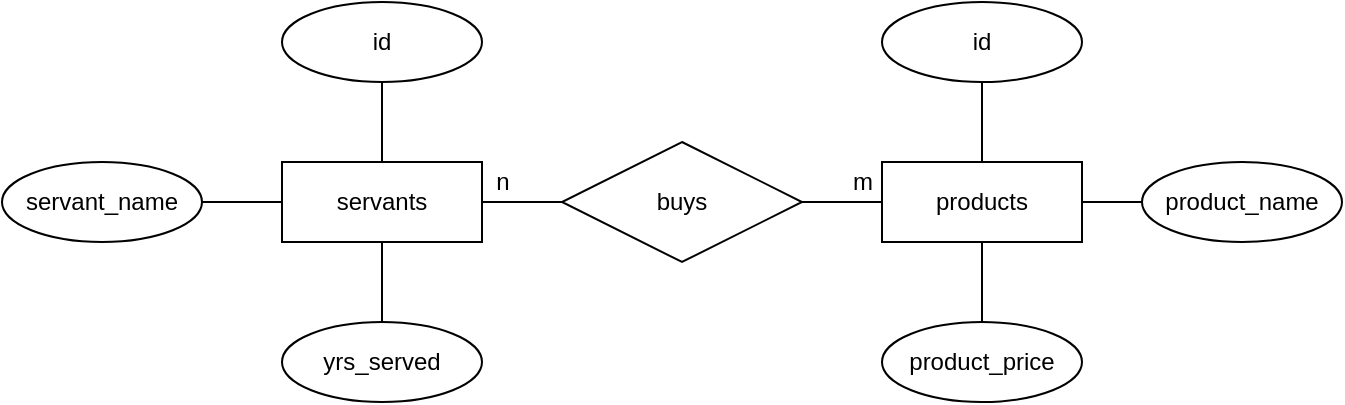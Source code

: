 <mxfile version="14.6.13" type="device"><diagram id="BG7RkjUrrgL0jvi32KlK" name="Seite-1"><mxGraphModel dx="155" dy="563" grid="1" gridSize="10" guides="1" tooltips="1" connect="1" arrows="1" fold="1" page="1" pageScale="1" pageWidth="827" pageHeight="1169" math="0" shadow="0"><root><mxCell id="0"/><mxCell id="1" parent="0"/><mxCell id="DBoJZQ1C9Vu7DWGuq88w-1" value="servants" style="whiteSpace=wrap;html=1;align=center;" parent="1" vertex="1"><mxGeometry x="1000" y="160" width="100" height="40" as="geometry"/></mxCell><mxCell id="DBoJZQ1C9Vu7DWGuq88w-20" value="" style="edgeStyle=orthogonalEdgeStyle;rounded=0;orthogonalLoop=1;jettySize=auto;html=1;endArrow=none;endFill=0;" parent="1" source="DBoJZQ1C9Vu7DWGuq88w-17" target="DBoJZQ1C9Vu7DWGuq88w-1" edge="1"><mxGeometry relative="1" as="geometry"/></mxCell><mxCell id="DBoJZQ1C9Vu7DWGuq88w-17" value="id" style="ellipse;whiteSpace=wrap;html=1;align=center;" parent="1" vertex="1"><mxGeometry x="1000" y="80" width="100" height="40" as="geometry"/></mxCell><mxCell id="DBoJZQ1C9Vu7DWGuq88w-21" value="" style="edgeStyle=orthogonalEdgeStyle;rounded=0;orthogonalLoop=1;jettySize=auto;html=1;endArrow=none;endFill=0;" parent="1" source="DBoJZQ1C9Vu7DWGuq88w-18" target="DBoJZQ1C9Vu7DWGuq88w-1" edge="1"><mxGeometry relative="1" as="geometry"/></mxCell><mxCell id="DBoJZQ1C9Vu7DWGuq88w-18" value="servant_name" style="ellipse;whiteSpace=wrap;html=1;align=center;" parent="1" vertex="1"><mxGeometry x="860" y="160" width="100" height="40" as="geometry"/></mxCell><mxCell id="DBoJZQ1C9Vu7DWGuq88w-22" value="" style="edgeStyle=orthogonalEdgeStyle;rounded=0;orthogonalLoop=1;jettySize=auto;html=1;endArrow=none;endFill=0;" parent="1" source="DBoJZQ1C9Vu7DWGuq88w-19" target="DBoJZQ1C9Vu7DWGuq88w-1" edge="1"><mxGeometry relative="1" as="geometry"/></mxCell><mxCell id="DBoJZQ1C9Vu7DWGuq88w-19" value="yrs_served" style="ellipse;whiteSpace=wrap;html=1;align=center;" parent="1" vertex="1"><mxGeometry x="1000" y="240" width="100" height="40" as="geometry"/></mxCell><mxCell id="DBoJZQ1C9Vu7DWGuq88w-23" value="products" style="whiteSpace=wrap;html=1;align=center;" parent="1" vertex="1"><mxGeometry x="1300" y="160" width="100" height="40" as="geometry"/></mxCell><mxCell id="DBoJZQ1C9Vu7DWGuq88w-24" value="" style="edgeStyle=orthogonalEdgeStyle;rounded=0;orthogonalLoop=1;jettySize=auto;html=1;endArrow=none;endFill=0;" parent="1" source="DBoJZQ1C9Vu7DWGuq88w-25" target="DBoJZQ1C9Vu7DWGuq88w-23" edge="1"><mxGeometry relative="1" as="geometry"/></mxCell><mxCell id="DBoJZQ1C9Vu7DWGuq88w-25" value="id" style="ellipse;whiteSpace=wrap;html=1;align=center;" parent="1" vertex="1"><mxGeometry x="1300" y="80" width="100" height="40" as="geometry"/></mxCell><mxCell id="DBoJZQ1C9Vu7DWGuq88w-26" value="" style="edgeStyle=orthogonalEdgeStyle;rounded=0;orthogonalLoop=1;jettySize=auto;html=1;endArrow=none;endFill=0;" parent="1" source="DBoJZQ1C9Vu7DWGuq88w-27" target="DBoJZQ1C9Vu7DWGuq88w-23" edge="1"><mxGeometry relative="1" as="geometry"/></mxCell><mxCell id="DBoJZQ1C9Vu7DWGuq88w-27" value="product_name" style="ellipse;whiteSpace=wrap;html=1;align=center;" parent="1" vertex="1"><mxGeometry x="1430" y="160" width="100" height="40" as="geometry"/></mxCell><mxCell id="DBoJZQ1C9Vu7DWGuq88w-28" value="" style="edgeStyle=orthogonalEdgeStyle;rounded=0;orthogonalLoop=1;jettySize=auto;html=1;endArrow=none;endFill=0;" parent="1" source="DBoJZQ1C9Vu7DWGuq88w-29" target="DBoJZQ1C9Vu7DWGuq88w-23" edge="1"><mxGeometry relative="1" as="geometry"/></mxCell><mxCell id="DBoJZQ1C9Vu7DWGuq88w-29" value="product_price" style="ellipse;whiteSpace=wrap;html=1;align=center;" parent="1" vertex="1"><mxGeometry x="1300" y="240" width="100" height="40" as="geometry"/></mxCell><mxCell id="DBoJZQ1C9Vu7DWGuq88w-31" value="" style="edgeStyle=orthogonalEdgeStyle;rounded=0;orthogonalLoop=1;jettySize=auto;html=1;endArrow=none;endFill=0;" parent="1" source="DBoJZQ1C9Vu7DWGuq88w-30" target="DBoJZQ1C9Vu7DWGuq88w-23" edge="1"><mxGeometry relative="1" as="geometry"/></mxCell><mxCell id="DBoJZQ1C9Vu7DWGuq88w-32" value="" style="edgeStyle=orthogonalEdgeStyle;rounded=0;orthogonalLoop=1;jettySize=auto;html=1;endArrow=none;endFill=0;" parent="1" source="DBoJZQ1C9Vu7DWGuq88w-30" target="DBoJZQ1C9Vu7DWGuq88w-1" edge="1"><mxGeometry relative="1" as="geometry"/></mxCell><mxCell id="DBoJZQ1C9Vu7DWGuq88w-30" value="buys" style="shape=rhombus;perimeter=rhombusPerimeter;whiteSpace=wrap;html=1;align=center;" parent="1" vertex="1"><mxGeometry x="1140" y="150" width="120" height="60" as="geometry"/></mxCell><mxCell id="DBoJZQ1C9Vu7DWGuq88w-33" value="n" style="text;html=1;align=center;verticalAlign=middle;resizable=0;points=[];autosize=1;strokeColor=none;" parent="1" vertex="1"><mxGeometry x="1100" y="160" width="20" height="20" as="geometry"/></mxCell><mxCell id="DBoJZQ1C9Vu7DWGuq88w-34" value="m" style="text;html=1;align=center;verticalAlign=middle;resizable=0;points=[];autosize=1;strokeColor=none;" parent="1" vertex="1"><mxGeometry x="1275" y="160" width="30" height="20" as="geometry"/></mxCell></root></mxGraphModel></diagram></mxfile>